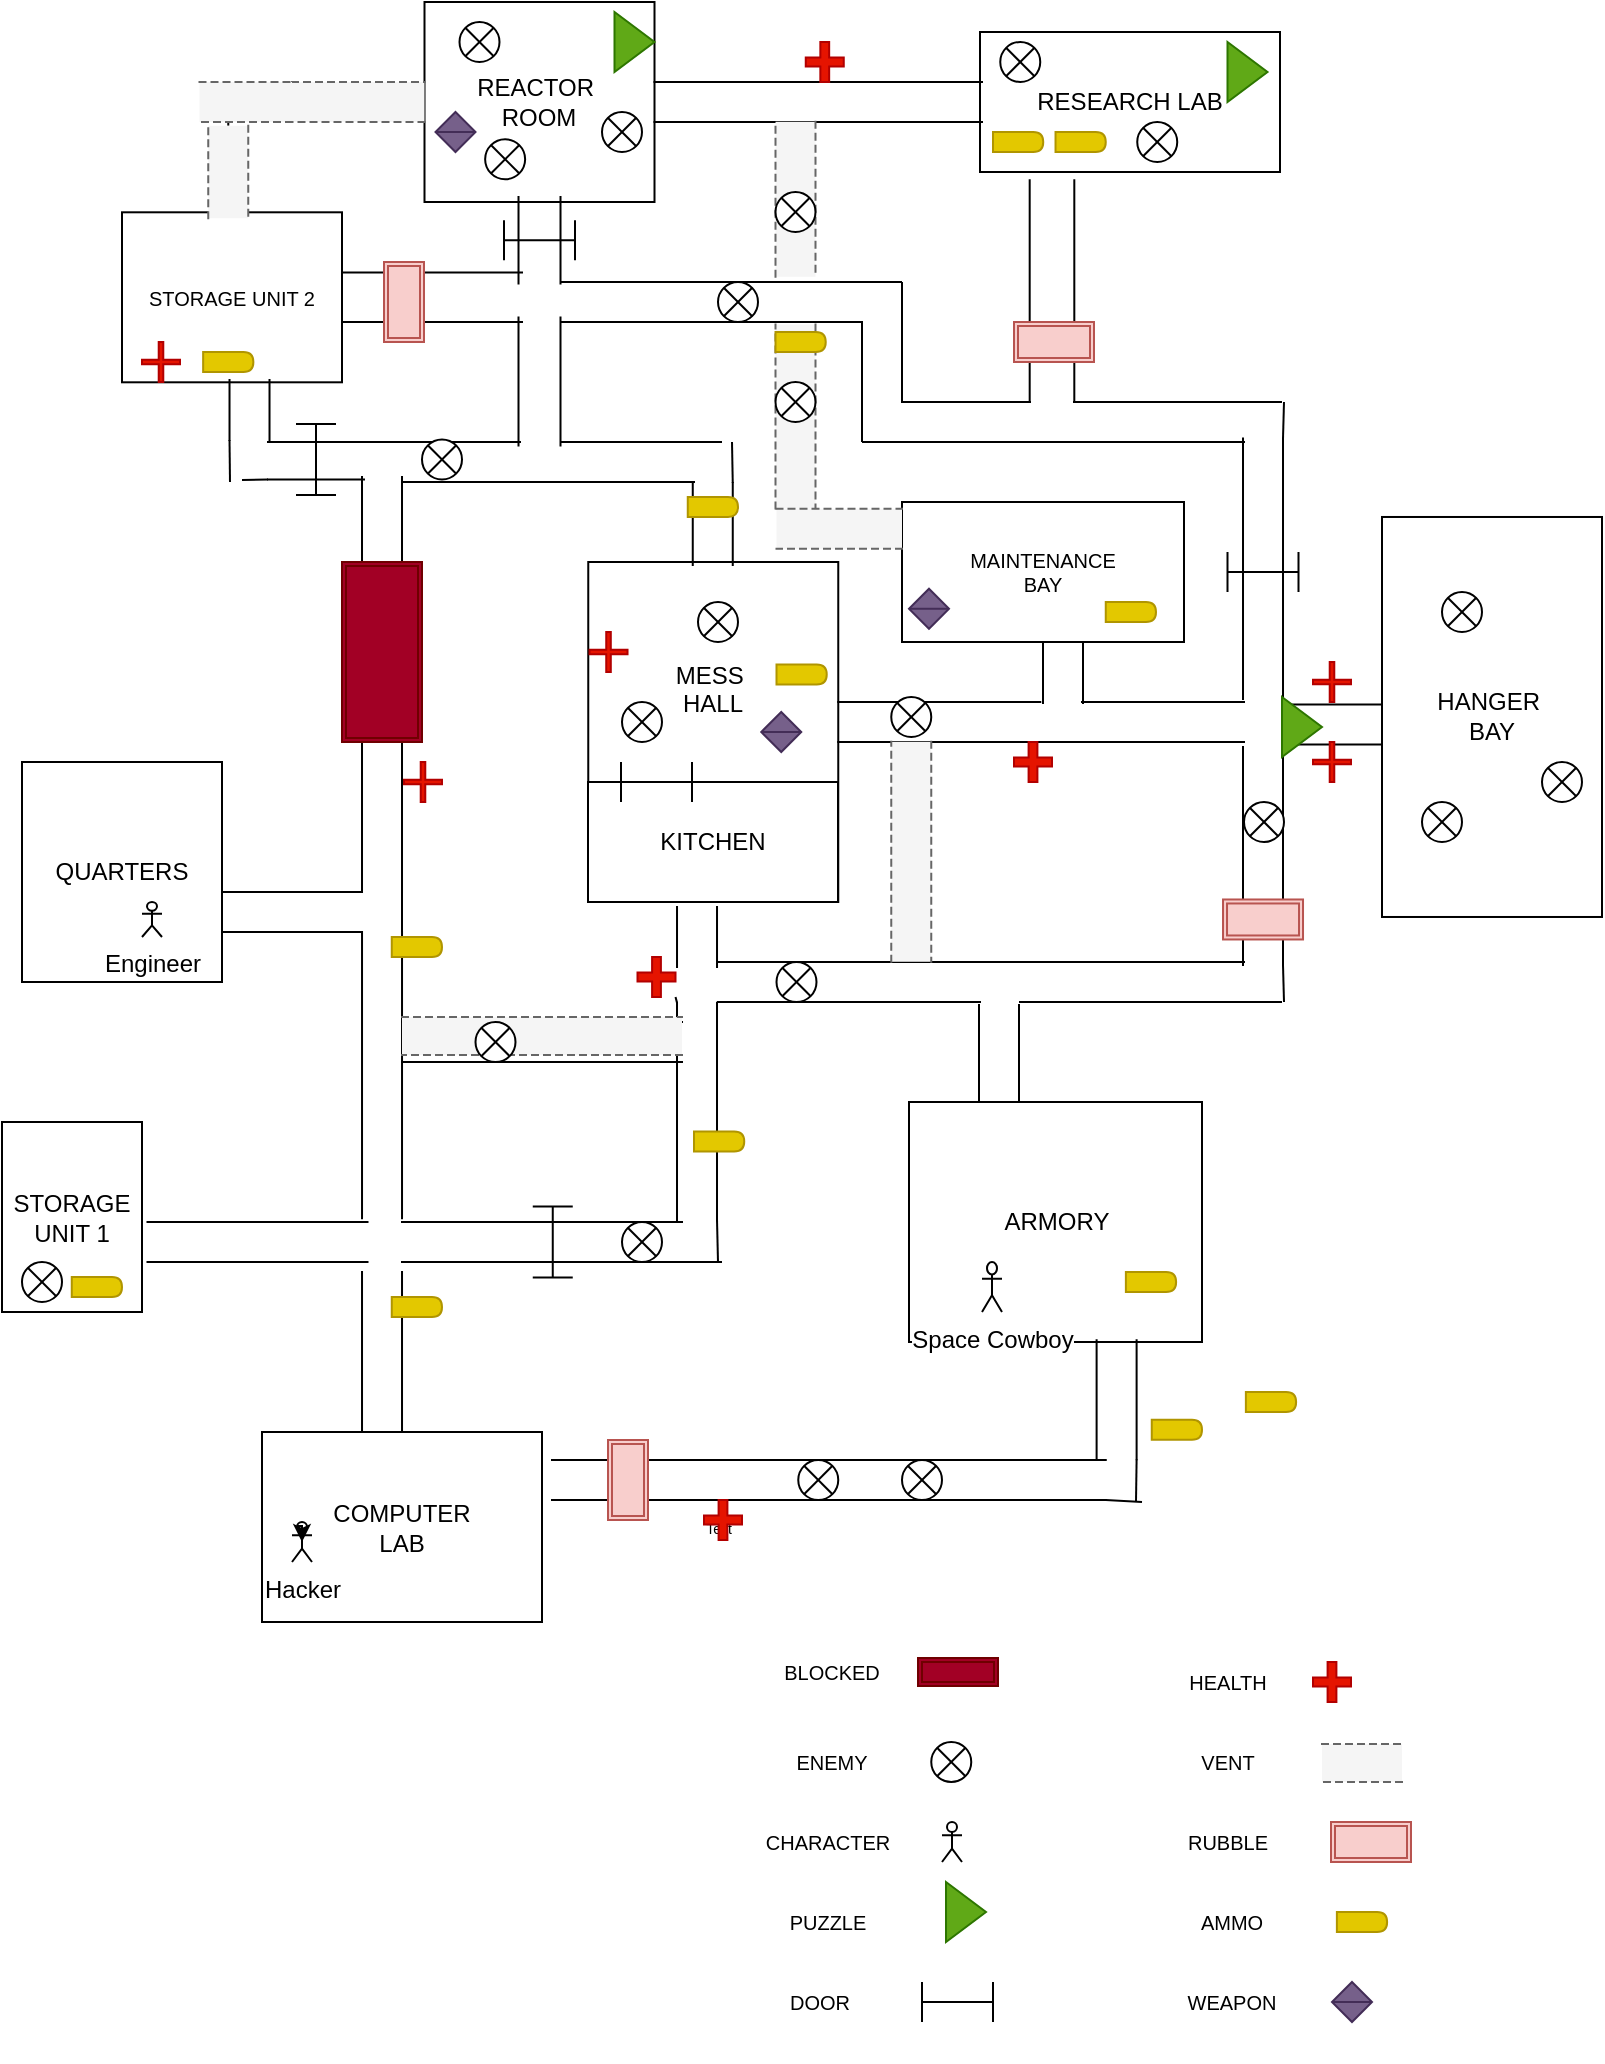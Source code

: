 <mxfile version="12.8.1" type="github"><diagram id="kqWcmLIpg9O3Aa_2K7kC" name="Page-1"><mxGraphModel dx="1038" dy="531" grid="1" gridSize="10" guides="1" tooltips="1" connect="1" arrows="1" fold="1" page="1" pageScale="1" pageWidth="850" pageHeight="1100" math="0" shadow="0"><root><mxCell id="0"/><mxCell id="1" parent="0"/><mxCell id="qN4GkYZiol-qXFJ8iX8u-165" value="" style="shape=partialRectangle;whiteSpace=wrap;html=1;left=0;right=0;fillColor=none;rotation=-180;" vertex="1" parent="1"><mxGeometry x="345" y="759" width="276.88" height="20" as="geometry"/></mxCell><mxCell id="qN4GkYZiol-qXFJ8iX8u-65" value="" style="shape=partialRectangle;whiteSpace=wrap;html=1;left=0;right=0;fillColor=none;rotation=90;" vertex="1" parent="1"><mxGeometry x="646" y="447" width="109" height="20" as="geometry"/></mxCell><mxCell id="qN4GkYZiol-qXFJ8iX8u-1" value="QUARTERS" style="rounded=0;whiteSpace=wrap;html=1;" vertex="1" parent="1"><mxGeometry x="80" y="410" width="100" height="110" as="geometry"/></mxCell><mxCell id="qN4GkYZiol-qXFJ8iX8u-5" value="STORAGE&lt;br&gt;UNIT 1" style="rounded=0;whiteSpace=wrap;html=1;" vertex="1" parent="1"><mxGeometry x="70" y="590" width="70" height="95" as="geometry"/></mxCell><mxCell id="qN4GkYZiol-qXFJ8iX8u-6" value="COMPUTER&lt;br&gt;LAB" style="rounded=0;whiteSpace=wrap;html=1;" vertex="1" parent="1"><mxGeometry x="200" y="745" width="140" height="95" as="geometry"/></mxCell><mxCell id="qN4GkYZiol-qXFJ8iX8u-11" value="" style="shape=partialRectangle;whiteSpace=wrap;html=1;left=0;right=0;fillColor=none;" vertex="1" parent="1"><mxGeometry x="180" y="475" width="70" height="20" as="geometry"/></mxCell><mxCell id="qN4GkYZiol-qXFJ8iX8u-13" value="" style="shape=partialRectangle;whiteSpace=wrap;html=1;left=0;right=0;fillColor=none;rotation=90;" vertex="1" parent="1"><mxGeometry x="345" y="490" width="70" as="geometry"/></mxCell><mxCell id="qN4GkYZiol-qXFJ8iX8u-34" value="MESS&amp;nbsp;&lt;br&gt;HALL&lt;br&gt;&lt;br&gt;&lt;br&gt;&lt;br&gt;" style="rounded=0;whiteSpace=wrap;html=1;" vertex="1" parent="1"><mxGeometry x="363.13" y="310" width="125" height="170" as="geometry"/></mxCell><mxCell id="qN4GkYZiol-qXFJ8iX8u-41" value="" style="shape=partialRectangle;whiteSpace=wrap;html=1;left=0;right=0;fillColor=none;rotation=90;" vertex="1" parent="1"><mxGeometry x="188.46" y="556.56" width="143.11" height="20" as="geometry"/></mxCell><mxCell id="qN4GkYZiol-qXFJ8iX8u-42" value="" style="shape=partialRectangle;whiteSpace=wrap;html=1;left=0;right=0;fillColor=none;rotation=90;" vertex="1" parent="1"><mxGeometry x="156.25" y="361.25" width="207.51" height="20" as="geometry"/></mxCell><mxCell id="qN4GkYZiol-qXFJ8iX8u-43" value="" style="shape=partialRectangle;whiteSpace=wrap;html=1;left=0;right=0;fillColor=none;rotation=-180;" vertex="1" parent="1"><mxGeometry x="142.75" y="640" width="110" height="20" as="geometry"/></mxCell><mxCell id="qN4GkYZiol-qXFJ8iX8u-44" value="" style="shape=partialRectangle;whiteSpace=wrap;html=1;left=0;right=0;fillColor=none;rotation=-180;" vertex="1" parent="1"><mxGeometry x="270" y="640" width="140" height="20" as="geometry"/></mxCell><mxCell id="qN4GkYZiol-qXFJ8iX8u-148" value="" style="shape=partialRectangle;whiteSpace=wrap;html=1;left=0;right=0;fillColor=none;rotation=-180;" vertex="1" parent="1"><mxGeometry x="270" y="540" width="140" height="20" as="geometry"/></mxCell><mxCell id="qN4GkYZiol-qXFJ8iX8u-45" value="" style="shape=partialRectangle;whiteSpace=wrap;html=1;left=0;right=0;fillColor=none;rotation=90;" vertex="1" parent="1"><mxGeometry x="220.01" y="695" width="80" height="20" as="geometry"/></mxCell><mxCell id="qN4GkYZiol-qXFJ8iX8u-46" value="" style="shape=partialRectangle;whiteSpace=wrap;html=1;left=0;right=0;fillColor=none;rotation=90;" vertex="1" parent="1"><mxGeometry x="363.13" y="574.69" width="108.75" height="20" as="geometry"/></mxCell><mxCell id="qN4GkYZiol-qXFJ8iX8u-47" value="" style="shape=partialRectangle;whiteSpace=wrap;html=1;left=0;right=0;fillColor=none;rotation=-180;" vertex="1" parent="1"><mxGeometry x="428" y="510" width="131" height="20" as="geometry"/></mxCell><mxCell id="qN4GkYZiol-qXFJ8iX8u-51" value="" style="shape=partialRectangle;whiteSpace=wrap;html=1;left=0;right=0;fillColor=none;rotation=-90;" vertex="1" parent="1"><mxGeometry x="540" y="550" width="57" height="20" as="geometry"/></mxCell><mxCell id="qN4GkYZiol-qXFJ8iX8u-53" value="" style="shape=partialRectangle;whiteSpace=wrap;html=1;left=0;right=0;fillColor=none;rotation=-180;" vertex="1" parent="1"><mxGeometry x="270" y="250" width="59" height="20" as="geometry"/></mxCell><mxCell id="qN4GkYZiol-qXFJ8iX8u-61" value="ARMORY" style="rounded=0;whiteSpace=wrap;html=1;" vertex="1" parent="1"><mxGeometry x="523.5" y="580" width="146.5" height="120" as="geometry"/></mxCell><mxCell id="qN4GkYZiol-qXFJ8iX8u-63" value="KITCHEN" style="rounded=0;whiteSpace=wrap;html=1;" vertex="1" parent="1"><mxGeometry x="363" y="420" width="125" height="60" as="geometry"/></mxCell><mxCell id="qN4GkYZiol-qXFJ8iX8u-64" value="" style="shape=partialRectangle;whiteSpace=wrap;html=1;left=0;right=0;rotation=90;" vertex="1" parent="1"><mxGeometry x="402.51" y="487.49" width="30" height="20" as="geometry"/></mxCell><mxCell id="qN4GkYZiol-qXFJ8iX8u-52" value="" style="shape=partialRectangle;whiteSpace=wrap;html=1;left=0;right=0;fillColor=none;rotation=-180;" vertex="1" parent="1"><mxGeometry x="579" y="510" width="112" height="20" as="geometry"/></mxCell><mxCell id="qN4GkYZiol-qXFJ8iX8u-66" value="" style="shape=partialRectangle;whiteSpace=wrap;html=1;left=0;right=0;fillColor=none;rotation=0;" vertex="1" parent="1"><mxGeometry x="610" y="380" width="81" height="20" as="geometry"/></mxCell><mxCell id="qN4GkYZiol-qXFJ8iX8u-67" value="" style="shape=partialRectangle;whiteSpace=wrap;html=1;left=0;right=0;fillColor=none;rotation=90;" vertex="1" parent="1"><mxGeometry x="585" y="355" width="31" height="20" as="geometry"/></mxCell><mxCell id="qN4GkYZiol-qXFJ8iX8u-70" value="" style="shape=partialRectangle;whiteSpace=wrap;html=1;left=0;right=0;fillColor=none;rotation=0;" vertex="1" parent="1"><mxGeometry x="488.13" y="380" width="101" height="20" as="geometry"/></mxCell><mxCell id="qN4GkYZiol-qXFJ8iX8u-71" value="" style="shape=partialRectangle;whiteSpace=wrap;html=1;left=0;right=0;fillColor=none;rotation=0;" vertex="1" parent="1"><mxGeometry x="710" y="381.25" width="50" height="20" as="geometry"/></mxCell><mxCell id="qN4GkYZiol-qXFJ8iX8u-72" value="HANGER&amp;nbsp;&lt;br&gt;BAY" style="rounded=0;whiteSpace=wrap;html=1;" vertex="1" parent="1"><mxGeometry x="760" y="287.49" width="110" height="200" as="geometry"/></mxCell><mxCell id="qN4GkYZiol-qXFJ8iX8u-74" value="" style="shape=partialRectangle;whiteSpace=wrap;html=1;left=0;right=0;fillColor=none;rotation=90;" vertex="1" parent="1"><mxGeometry x="490" y="200" width="40" height="20" as="geometry"/></mxCell><mxCell id="qN4GkYZiol-qXFJ8iX8u-75" value="" style="shape=partialRectangle;whiteSpace=wrap;html=1;left=0;right=0;fillColor=none;rotation=90;" vertex="1" parent="1"><mxGeometry x="635.38" y="303.38" width="130.25" height="20" as="geometry"/></mxCell><mxCell id="qN4GkYZiol-qXFJ8iX8u-76" value="" style="shape=partialRectangle;whiteSpace=wrap;html=1;left=0;right=0;fillColor=none;rotation=-180;" vertex="1" parent="1"><mxGeometry x="350" y="250" width="66" height="20" as="geometry"/></mxCell><mxCell id="qN4GkYZiol-qXFJ8iX8u-78" value="" style="shape=partialRectangle;whiteSpace=wrap;html=1;left=0;right=0;fillColor=none;rotation=90;" vertex="1" parent="1"><mxGeometry x="404.88" y="281" width="41" height="20" as="geometry"/></mxCell><mxCell id="qN4GkYZiol-qXFJ8iX8u-79" value="" style="shape=partialRectangle;whiteSpace=wrap;html=1;left=0;right=0;fillColor=none;rotation=90;" vertex="1" parent="1"><mxGeometry x="306.75" y="209.25" width="64" height="21" as="geometry"/></mxCell><mxCell id="qN4GkYZiol-qXFJ8iX8u-82" value="" style="shape=partialRectangle;whiteSpace=wrap;html=1;left=0;right=0;fillColor=none;rotation=0;" vertex="1" parent="1"><mxGeometry x="520" y="230" width="64" height="20" as="geometry"/></mxCell><mxCell id="qN4GkYZiol-qXFJ8iX8u-84" value="" style="shape=partialRectangle;whiteSpace=wrap;html=1;left=0;right=0;fillColor=none;rotation=0;" vertex="1" parent="1"><mxGeometry x="350" y="170" width="150" height="20" as="geometry"/></mxCell><mxCell id="qN4GkYZiol-qXFJ8iX8u-85" value="" style="shape=partialRectangle;whiteSpace=wrap;html=1;left=0;right=0;fillColor=none;rotation=0;" vertex="1" parent="1"><mxGeometry x="606" y="230" width="85" height="20" as="geometry"/></mxCell><mxCell id="qN4GkYZiol-qXFJ8iX8u-86" value="RESEARCH LAB" style="rounded=0;whiteSpace=wrap;html=1;gradientColor=none;" vertex="1" parent="1"><mxGeometry x="559" y="45" width="150" height="70" as="geometry"/></mxCell><mxCell id="qN4GkYZiol-qXFJ8iX8u-87" value="REACTOR&amp;nbsp;&lt;br&gt;ROOM" style="rounded=0;whiteSpace=wrap;html=1;gradientColor=none;" vertex="1" parent="1"><mxGeometry x="281.25" y="30" width="115" height="100" as="geometry"/></mxCell><mxCell id="qN4GkYZiol-qXFJ8iX8u-88" value="Hacker" style="shape=umlActor;verticalLabelPosition=bottom;labelBackgroundColor=#ffffff;verticalAlign=top;html=1;outlineConnect=0;gradientColor=none;" vertex="1" parent="1"><mxGeometry x="215" y="790" width="10" height="20" as="geometry"/></mxCell><mxCell id="qN4GkYZiol-qXFJ8iX8u-89" value="Space Cowboy" style="shape=umlActor;verticalLabelPosition=bottom;labelBackgroundColor=#ffffff;verticalAlign=top;html=1;outlineConnect=0;gradientColor=none;" vertex="1" parent="1"><mxGeometry x="560" y="660" width="10" height="25" as="geometry"/></mxCell><mxCell id="qN4GkYZiol-qXFJ8iX8u-90" value="Engineer" style="shape=umlActor;verticalLabelPosition=bottom;labelBackgroundColor=#ffffff;verticalAlign=top;html=1;outlineConnect=0;gradientColor=none;" vertex="1" parent="1"><mxGeometry x="140" y="480" width="10" height="17.49" as="geometry"/></mxCell><mxCell id="qN4GkYZiol-qXFJ8iX8u-93" value="&lt;font size=&quot;1&quot;&gt;STORAGE UNIT 2&lt;br&gt;&lt;/font&gt;" style="rounded=0;whiteSpace=wrap;html=1;gradientColor=none;rotation=0;" vertex="1" parent="1"><mxGeometry x="130" y="135.15" width="110" height="85" as="geometry"/></mxCell><mxCell id="qN4GkYZiol-qXFJ8iX8u-94" value="&lt;font size=&quot;1&quot;&gt;MAINTENANCE&lt;br&gt;BAY&lt;br&gt;&lt;/font&gt;" style="rounded=0;whiteSpace=wrap;html=1;gradientColor=none;fontSize=7;" vertex="1" parent="1"><mxGeometry x="520" y="280" width="141" height="70" as="geometry"/></mxCell><mxCell id="qN4GkYZiol-qXFJ8iX8u-96" value="" style="shape=partialRectangle;whiteSpace=wrap;html=1;left=0;right=0;fillColor=none;rotation=90;" vertex="1" parent="1"><mxGeometry x="317.13" y="138.63" width="43.25" height="21" as="geometry"/></mxCell><mxCell id="qN4GkYZiol-qXFJ8iX8u-97" value="" style="shape=partialRectangle;whiteSpace=wrap;html=1;left=0;right=0;fillColor=none;rotation=0;" vertex="1" parent="1"><mxGeometry x="396.25" y="70" width="163.75" height="20" as="geometry"/></mxCell><mxCell id="qN4GkYZiol-qXFJ8iX8u-98" value="" style="shape=partialRectangle;whiteSpace=wrap;html=1;left=0;right=0;fillColor=none;rotation=90;" vertex="1" parent="1"><mxGeometry x="540" y="163" width="110" height="22.31" as="geometry"/></mxCell><mxCell id="qN4GkYZiol-qXFJ8iX8u-99" value="" style="shape=partialRectangle;whiteSpace=wrap;html=1;left=0;right=0;fillColor=none;rotation=90;" vertex="1" parent="1"><mxGeometry x="178.76" y="224" width="30" height="20" as="geometry"/></mxCell><mxCell id="qN4GkYZiol-qXFJ8iX8u-100" value="" style="shape=partialRectangle;whiteSpace=wrap;html=1;left=0;right=0;fillColor=none;rotation=0;" vertex="1" parent="1"><mxGeometry x="203" y="250" width="48" height="18.76" as="geometry"/></mxCell><mxCell id="qN4GkYZiol-qXFJ8iX8u-102" value="" style="endArrow=none;html=1;fontSize=7;exitX=0;exitY=0;exitDx=0;exitDy=0;entryX=1;entryY=0;entryDx=0;entryDy=0;" edge="1" parent="1" source="qN4GkYZiol-qXFJ8iX8u-41" target="qN4GkYZiol-qXFJ8iX8u-42"><mxGeometry width="50" height="50" relative="1" as="geometry"><mxPoint x="350" y="500" as="sourcePoint"/><mxPoint x="400" y="450" as="targetPoint"/></mxGeometry></mxCell><mxCell id="qN4GkYZiol-qXFJ8iX8u-105" value="" style="endArrow=none;html=1;fontSize=7;exitX=0;exitY=0;exitDx=0;exitDy=0;" edge="1" parent="1" source="qN4GkYZiol-qXFJ8iX8u-44"><mxGeometry width="50" height="50" relative="1" as="geometry"><mxPoint x="350" y="500" as="sourcePoint"/><mxPoint x="430" y="660" as="targetPoint"/></mxGeometry></mxCell><mxCell id="qN4GkYZiol-qXFJ8iX8u-107" value="" style="endArrow=none;html=1;fontSize=7;entryX=1;entryY=0;entryDx=0;entryDy=0;" edge="1" parent="1" target="qN4GkYZiol-qXFJ8iX8u-46"><mxGeometry width="50" height="50" relative="1" as="geometry"><mxPoint x="428" y="660" as="sourcePoint"/><mxPoint x="430" y="670" as="targetPoint"/></mxGeometry></mxCell><mxCell id="qN4GkYZiol-qXFJ8iX8u-108" value="" style="endArrow=none;html=1;fontSize=7;exitX=1;exitY=1;exitDx=0;exitDy=0;entryX=0;entryY=1;entryDx=0;entryDy=0;" edge="1" parent="1" source="qN4GkYZiol-qXFJ8iX8u-245" target="qN4GkYZiol-qXFJ8iX8u-46"><mxGeometry width="50" height="50" relative="1" as="geometry"><mxPoint x="370" y="570" as="sourcePoint"/><mxPoint x="420" y="520" as="targetPoint"/></mxGeometry></mxCell><mxCell id="qN4GkYZiol-qXFJ8iX8u-109" value="" style="endArrow=none;html=1;fontSize=7;exitX=0;exitY=0;exitDx=0;exitDy=0;entryX=1;entryY=0;entryDx=0;entryDy=0;" edge="1" parent="1" source="qN4GkYZiol-qXFJ8iX8u-53" target="qN4GkYZiol-qXFJ8iX8u-76"><mxGeometry width="50" height="50" relative="1" as="geometry"><mxPoint x="370" y="410" as="sourcePoint"/><mxPoint x="420" y="360" as="targetPoint"/></mxGeometry></mxCell><mxCell id="qN4GkYZiol-qXFJ8iX8u-110" value="" style="endArrow=none;html=1;fontSize=7;exitX=1;exitY=0;exitDx=0;exitDy=0;entryX=1;entryY=1;entryDx=0;entryDy=0;" edge="1" parent="1" source="qN4GkYZiol-qXFJ8iX8u-100" target="qN4GkYZiol-qXFJ8iX8u-53"><mxGeometry width="50" height="50" relative="1" as="geometry"><mxPoint x="370" y="410" as="sourcePoint"/><mxPoint x="420" y="360" as="targetPoint"/></mxGeometry></mxCell><mxCell id="qN4GkYZiol-qXFJ8iX8u-111" value="" style="endArrow=none;html=1;fontSize=7;entryX=0;entryY=1;entryDx=0;entryDy=0;" edge="1" parent="1" target="qN4GkYZiol-qXFJ8iX8u-76"><mxGeometry width="50" height="50" relative="1" as="geometry"><mxPoint x="430" y="250" as="sourcePoint"/><mxPoint x="420" y="360" as="targetPoint"/></mxGeometry></mxCell><mxCell id="qN4GkYZiol-qXFJ8iX8u-112" value="" style="endArrow=none;html=1;fontSize=7;entryX=0;entryY=0;entryDx=0;entryDy=0;" edge="1" parent="1" target="qN4GkYZiol-qXFJ8iX8u-78"><mxGeometry width="50" height="50" relative="1" as="geometry"><mxPoint x="435" y="250" as="sourcePoint"/><mxPoint x="420" y="360" as="targetPoint"/></mxGeometry></mxCell><mxCell id="qN4GkYZiol-qXFJ8iX8u-113" value="" style="endArrow=none;html=1;fontSize=7;entryX=1;entryY=1;entryDx=0;entryDy=0;exitX=0;exitY=1;exitDx=0;exitDy=0;" edge="1" parent="1" source="qN4GkYZiol-qXFJ8iX8u-85" target="qN4GkYZiol-qXFJ8iX8u-82"><mxGeometry width="50" height="50" relative="1" as="geometry"><mxPoint x="370" y="250" as="sourcePoint"/><mxPoint x="420" y="200" as="targetPoint"/></mxGeometry></mxCell><mxCell id="qN4GkYZiol-qXFJ8iX8u-115" value="" style="endArrow=none;html=1;fontSize=7;exitX=1;exitY=1;exitDx=0;exitDy=0;entryX=0;entryY=1;entryDx=0;entryDy=0;" edge="1" parent="1" source="qN4GkYZiol-qXFJ8iX8u-52" target="qN4GkYZiol-qXFJ8iX8u-47"><mxGeometry width="50" height="50" relative="1" as="geometry"><mxPoint x="370" y="570" as="sourcePoint"/><mxPoint x="420" y="520" as="targetPoint"/></mxGeometry></mxCell><mxCell id="qN4GkYZiol-qXFJ8iX8u-116" value="" style="endArrow=none;html=1;fontSize=7;entryX=1;entryY=0;entryDx=0;entryDy=0;" edge="1" parent="1" target="qN4GkYZiol-qXFJ8iX8u-84"><mxGeometry width="50" height="50" relative="1" as="geometry"><mxPoint x="520" y="170" as="sourcePoint"/><mxPoint x="420" y="200" as="targetPoint"/></mxGeometry></mxCell><mxCell id="qN4GkYZiol-qXFJ8iX8u-117" value="" style="endArrow=none;html=1;fontSize=7;entryX=0;entryY=1;entryDx=0;entryDy=0;" edge="1" parent="1" target="qN4GkYZiol-qXFJ8iX8u-82"><mxGeometry width="50" height="50" relative="1" as="geometry"><mxPoint x="500" y="250" as="sourcePoint"/><mxPoint x="420" y="200" as="targetPoint"/></mxGeometry></mxCell><mxCell id="qN4GkYZiol-qXFJ8iX8u-118" value="" style="endArrow=none;html=1;fontSize=7;entryX=1;entryY=1;entryDx=0;entryDy=0;" edge="1" parent="1" target="qN4GkYZiol-qXFJ8iX8u-74"><mxGeometry width="50" height="50" relative="1" as="geometry"><mxPoint x="500" y="250" as="sourcePoint"/><mxPoint x="420" y="200" as="targetPoint"/></mxGeometry></mxCell><mxCell id="qN4GkYZiol-qXFJ8iX8u-119" value="" style="endArrow=none;html=1;fontSize=7;exitX=0;exitY=0;exitDx=0;exitDy=0;" edge="1" parent="1" source="qN4GkYZiol-qXFJ8iX8u-74"><mxGeometry width="50" height="50" relative="1" as="geometry"><mxPoint x="370" y="250" as="sourcePoint"/><mxPoint x="520" y="170" as="targetPoint"/></mxGeometry></mxCell><mxCell id="qN4GkYZiol-qXFJ8iX8u-120" value="" style="endArrow=none;html=1;fontSize=7;exitX=1;exitY=0;exitDx=0;exitDy=0;" edge="1" parent="1" source="qN4GkYZiol-qXFJ8iX8u-85"><mxGeometry width="50" height="50" relative="1" as="geometry"><mxPoint x="300" y="210" as="sourcePoint"/><mxPoint x="710" y="230" as="targetPoint"/></mxGeometry></mxCell><mxCell id="qN4GkYZiol-qXFJ8iX8u-121" value="" style="endArrow=none;html=1;fontSize=7;entryX=0;entryY=0;entryDx=0;entryDy=0;" edge="1" parent="1" target="qN4GkYZiol-qXFJ8iX8u-75"><mxGeometry width="50" height="50" relative="1" as="geometry"><mxPoint x="711" y="230" as="sourcePoint"/><mxPoint x="350" y="160" as="targetPoint"/></mxGeometry></mxCell><mxCell id="qN4GkYZiol-qXFJ8iX8u-122" value="" style="endArrow=none;html=1;fontSize=7;exitX=0;exitY=1;exitDx=0;exitDy=0;entryX=1;entryY=1;entryDx=0;entryDy=0;" edge="1" parent="1" source="qN4GkYZiol-qXFJ8iX8u-66" target="qN4GkYZiol-qXFJ8iX8u-70"><mxGeometry width="50" height="50" relative="1" as="geometry"><mxPoint x="300" y="440" as="sourcePoint"/><mxPoint x="350" y="390" as="targetPoint"/></mxGeometry></mxCell><mxCell id="qN4GkYZiol-qXFJ8iX8u-123" value="" style="endArrow=none;html=1;fontSize=7;exitX=0;exitY=1;exitDx=0;exitDy=0;" edge="1" parent="1" source="qN4GkYZiol-qXFJ8iX8u-100"><mxGeometry width="50" height="50" relative="1" as="geometry"><mxPoint x="300" y="440" as="sourcePoint"/><mxPoint x="190" y="269" as="targetPoint"/></mxGeometry></mxCell><mxCell id="qN4GkYZiol-qXFJ8iX8u-124" value="" style="endArrow=none;html=1;fontSize=7;exitX=1;exitY=1;exitDx=0;exitDy=0;" edge="1" parent="1" source="qN4GkYZiol-qXFJ8iX8u-99"><mxGeometry width="50" height="50" relative="1" as="geometry"><mxPoint x="300" y="440" as="sourcePoint"/><mxPoint x="184" y="270" as="targetPoint"/></mxGeometry></mxCell><mxCell id="qN4GkYZiol-qXFJ8iX8u-125" value="" style="endArrow=none;html=1;fontSize=7;exitX=1;exitY=0;exitDx=0;exitDy=0;" edge="1" parent="1" source="qN4GkYZiol-qXFJ8iX8u-65"><mxGeometry width="50" height="50" relative="1" as="geometry"><mxPoint x="300" y="440" as="sourcePoint"/><mxPoint x="711" y="530" as="targetPoint"/></mxGeometry></mxCell><mxCell id="qN4GkYZiol-qXFJ8iX8u-126" value="" style="endArrow=none;html=1;fontSize=7;entryX=0;entryY=0;entryDx=0;entryDy=0;" edge="1" parent="1" target="qN4GkYZiol-qXFJ8iX8u-52"><mxGeometry width="50" height="50" relative="1" as="geometry"><mxPoint x="710" y="530" as="sourcePoint"/><mxPoint x="350" y="390" as="targetPoint"/></mxGeometry></mxCell><mxCell id="qN4GkYZiol-qXFJ8iX8u-129" value="" style="shape=partialRectangle;whiteSpace=wrap;html=1;left=0;right=0;fillColor=#f5f5f5;fontSize=7;dashed=1;strokeColor=#666666;fontColor=#333333;" vertex="1" parent="1"><mxGeometry x="270" y="537.56" width="140" height="19" as="geometry"/></mxCell><mxCell id="qN4GkYZiol-qXFJ8iX8u-130" value="" style="shape=partialRectangle;whiteSpace=wrap;html=1;left=0;right=0;fillColor=#f5f5f5;fontSize=7;dashed=1;strokeColor=#666666;rotation=90;fontColor=#333333;" vertex="1" parent="1"><mxGeometry x="469.63" y="444.88" width="110" height="20" as="geometry"/></mxCell><mxCell id="qN4GkYZiol-qXFJ8iX8u-131" value="" style="shape=partialRectangle;whiteSpace=wrap;html=1;left=0;right=0;fillColor=#f5f5f5;fontSize=7;dashed=1;strokeColor=#666666;rotation=90;fontColor=#333333;" vertex="1" parent="1"><mxGeometry x="428" y="118.63" width="77.5" height="20" as="geometry"/></mxCell><mxCell id="qN4GkYZiol-qXFJ8iX8u-132" value="" style="shape=partialRectangle;whiteSpace=wrap;html=1;left=0;right=0;fillColor=#f5f5f5;fontSize=7;dashed=1;strokeColor=#666666;rotation=-180;fontColor=#333333;" vertex="1" parent="1"><mxGeometry x="215" y="70" width="66.25" height="20" as="geometry"/></mxCell><mxCell id="qN4GkYZiol-qXFJ8iX8u-135" value="" style="edgeStyle=orthogonalEdgeStyle;rounded=0;orthogonalLoop=1;jettySize=auto;html=1;fontSize=7;" edge="1" parent="1" source="qN4GkYZiol-qXFJ8iX8u-133" target="qN4GkYZiol-qXFJ8iX8u-134"><mxGeometry relative="1" as="geometry"/></mxCell><mxCell id="qN4GkYZiol-qXFJ8iX8u-133" value="" style="shape=partialRectangle;whiteSpace=wrap;html=1;left=0;right=0;fillColor=#f5f5f5;fontSize=7;dashed=1;strokeColor=#666666;rotation=90;fontColor=#333333;" vertex="1" parent="1"><mxGeometry x="160" y="105" width="46.25" height="20" as="geometry"/></mxCell><mxCell id="qN4GkYZiol-qXFJ8iX8u-134" value="" style="shape=partialRectangle;whiteSpace=wrap;html=1;left=0;right=0;fillColor=#f5f5f5;fontSize=7;dashed=1;strokeColor=#666666;rotation=-180;fontColor=#333333;" vertex="1" parent="1"><mxGeometry x="168.75" y="70" width="46.25" height="20" as="geometry"/></mxCell><mxCell id="qN4GkYZiol-qXFJ8iX8u-142" value="" style="shape=partialRectangle;whiteSpace=wrap;html=1;left=0;right=0;fillColor=#f5f5f5;fontSize=7;dashed=1;strokeColor=#666666;rotation=90;fontColor=#333333;" vertex="1" parent="1"><mxGeometry x="420.75" y="227.25" width="92" height="20" as="geometry"/></mxCell><mxCell id="qN4GkYZiol-qXFJ8iX8u-143" value="" style="shape=partialRectangle;whiteSpace=wrap;html=1;left=0;right=0;fillColor=#f5f5f5;fontSize=7;dashed=1;strokeColor=#666666;rotation=0;fontColor=#333333;" vertex="1" parent="1"><mxGeometry x="457.25" y="283.38" width="62.75" height="20" as="geometry"/></mxCell><mxCell id="qN4GkYZiol-qXFJ8iX8u-145" value="" style="shape=crossbar;whiteSpace=wrap;html=1;rounded=1;gradientColor=none;fontSize=7;rotation=0;" vertex="1" parent="1"><mxGeometry x="379.5" y="410" width="35.5" height="20" as="geometry"/></mxCell><mxCell id="qN4GkYZiol-qXFJ8iX8u-146" value="" style="shape=ext;double=1;rounded=0;whiteSpace=wrap;html=1;fontSize=7;fillColor=#a20025;strokeColor=#6F0000;fontColor=#ffffff;" vertex="1" parent="1"><mxGeometry x="240" y="310" width="40" height="90" as="geometry"/></mxCell><mxCell id="qN4GkYZiol-qXFJ8iX8u-147" value="" style="shape=crossbar;whiteSpace=wrap;html=1;rounded=1;gradientColor=none;fontSize=7;rotation=90;" vertex="1" parent="1"><mxGeometry x="327.63" y="640" width="35.5" height="20" as="geometry"/></mxCell><mxCell id="qN4GkYZiol-qXFJ8iX8u-150" value="" style="shape=ext;double=1;rounded=0;whiteSpace=wrap;html=1;fontSize=7;fillColor=#f8cecc;strokeColor=#b85450;rotation=-180;direction=south;" vertex="1" parent="1"><mxGeometry x="373" y="749" width="20" height="40" as="geometry"/></mxCell><mxCell id="qN4GkYZiol-qXFJ8iX8u-151" value="" style="shape=ext;double=1;rounded=0;whiteSpace=wrap;html=1;fontSize=7;fillColor=#f8cecc;strokeColor=#b85450;" vertex="1" parent="1"><mxGeometry x="576" y="190" width="40" height="20" as="geometry"/></mxCell><mxCell id="qN4GkYZiol-qXFJ8iX8u-152" value="" style="shape=crossbar;whiteSpace=wrap;html=1;rounded=1;gradientColor=none;fontSize=7;rotation=0;" vertex="1" parent="1"><mxGeometry x="321" y="139.13" width="35.5" height="20" as="geometry"/></mxCell><mxCell id="qN4GkYZiol-qXFJ8iX8u-153" value="" style="shape=ext;double=1;rounded=0;whiteSpace=wrap;html=1;fontSize=7;fillColor=#f8cecc;strokeColor=#b85450;rotation=-180;" vertex="1" parent="1"><mxGeometry x="680.51" y="478.74" width="40" height="20" as="geometry"/></mxCell><mxCell id="qN4GkYZiol-qXFJ8iX8u-155" value="" style="shape=crossbar;whiteSpace=wrap;html=1;rounded=1;gradientColor=none;fontSize=7;rotation=0;" vertex="1" parent="1"><mxGeometry x="682.75" y="305" width="35.5" height="20" as="geometry"/></mxCell><mxCell id="qN4GkYZiol-qXFJ8iX8u-161" style="edgeStyle=orthogonalEdgeStyle;rounded=0;orthogonalLoop=1;jettySize=auto;html=1;exitX=0.25;exitY=0.1;exitDx=0;exitDy=0;exitPerimeter=0;entryX=0.5;entryY=0.5;entryDx=0;entryDy=0;entryPerimeter=0;strokeColor=#000000;fontSize=7;" edge="1" parent="1" source="qN4GkYZiol-qXFJ8iX8u-88" target="qN4GkYZiol-qXFJ8iX8u-88"><mxGeometry relative="1" as="geometry"/></mxCell><mxCell id="qN4GkYZiol-qXFJ8iX8u-162" value="Text" style="text;html=1;align=center;verticalAlign=middle;resizable=0;points=[];autosize=1;fontSize=7;" vertex="1" parent="1"><mxGeometry x="413" y="789" width="30" height="10" as="geometry"/></mxCell><mxCell id="qN4GkYZiol-qXFJ8iX8u-166" value="" style="shape=partialRectangle;whiteSpace=wrap;html=1;left=0;right=0;fillColor=none;rotation=90;" vertex="1" parent="1"><mxGeometry x="597.55" y="718.82" width="59.51" height="20" as="geometry"/></mxCell><mxCell id="qN4GkYZiol-qXFJ8iX8u-168" value="" style="endArrow=none;html=1;strokeColor=#000000;fontSize=7;entryX=0;entryY=0;entryDx=0;entryDy=0;" edge="1" parent="1" target="qN4GkYZiol-qXFJ8iX8u-165"><mxGeometry width="50" height="50" relative="1" as="geometry"><mxPoint x="640" y="780" as="sourcePoint"/><mxPoint x="450" y="630" as="targetPoint"/></mxGeometry></mxCell><mxCell id="qN4GkYZiol-qXFJ8iX8u-169" value="" style="endArrow=none;html=1;strokeColor=#000000;fontSize=7;entryX=1;entryY=0;entryDx=0;entryDy=0;" edge="1" parent="1" target="qN4GkYZiol-qXFJ8iX8u-166"><mxGeometry width="50" height="50" relative="1" as="geometry"><mxPoint x="637" y="780" as="sourcePoint"/><mxPoint x="450" y="630" as="targetPoint"/></mxGeometry></mxCell><mxCell id="qN4GkYZiol-qXFJ8iX8u-170" value="" style="shape=sumEllipse;perimeter=ellipsePerimeter;whiteSpace=wrap;html=1;backgroundOutline=1;gradientColor=none;fontSize=7;" vertex="1" parent="1"><mxGeometry x="380" y="380" width="20" height="20" as="geometry"/></mxCell><mxCell id="qN4GkYZiol-qXFJ8iX8u-172" value="" style="shape=sumEllipse;perimeter=ellipsePerimeter;whiteSpace=wrap;html=1;backgroundOutline=1;gradientColor=none;fontSize=7;" vertex="1" parent="1"><mxGeometry x="456.75" y="220" width="20" height="20" as="geometry"/></mxCell><mxCell id="qN4GkYZiol-qXFJ8iX8u-173" value="" style="shape=sumEllipse;perimeter=ellipsePerimeter;whiteSpace=wrap;html=1;backgroundOutline=1;gradientColor=none;fontSize=7;" vertex="1" parent="1"><mxGeometry x="418" y="330" width="20" height="20" as="geometry"/></mxCell><mxCell id="qN4GkYZiol-qXFJ8iX8u-174" value="" style="shape=sumEllipse;perimeter=ellipsePerimeter;whiteSpace=wrap;html=1;backgroundOutline=1;gradientColor=none;fontSize=7;" vertex="1" parent="1"><mxGeometry x="280" y="248.76" width="20" height="20" as="geometry"/></mxCell><mxCell id="qN4GkYZiol-qXFJ8iX8u-175" value="" style="shape=sumEllipse;perimeter=ellipsePerimeter;whiteSpace=wrap;html=1;backgroundOutline=1;gradientColor=none;fontSize=7;" vertex="1" parent="1"><mxGeometry x="468.13" y="759" width="20" height="20" as="geometry"/></mxCell><mxCell id="qN4GkYZiol-qXFJ8iX8u-176" value="" style="shape=sumEllipse;perimeter=ellipsePerimeter;whiteSpace=wrap;html=1;backgroundOutline=1;gradientColor=none;fontSize=7;" vertex="1" parent="1"><mxGeometry x="520" y="759" width="20" height="20" as="geometry"/></mxCell><mxCell id="qN4GkYZiol-qXFJ8iX8u-177" value="" style="shape=sumEllipse;perimeter=ellipsePerimeter;whiteSpace=wrap;html=1;backgroundOutline=1;gradientColor=none;fontSize=7;" vertex="1" parent="1"><mxGeometry x="80" y="660" width="20" height="20" as="geometry"/></mxCell><mxCell id="qN4GkYZiol-qXFJ8iX8u-178" value="" style="shape=sumEllipse;perimeter=ellipsePerimeter;whiteSpace=wrap;html=1;backgroundOutline=1;gradientColor=none;fontSize=7;" vertex="1" parent="1"><mxGeometry x="790" y="325" width="20" height="20" as="geometry"/></mxCell><mxCell id="qN4GkYZiol-qXFJ8iX8u-179" value="" style="shape=sumEllipse;perimeter=ellipsePerimeter;whiteSpace=wrap;html=1;backgroundOutline=1;gradientColor=none;fontSize=7;" vertex="1" parent="1"><mxGeometry x="780" y="430" width="20" height="20" as="geometry"/></mxCell><mxCell id="qN4GkYZiol-qXFJ8iX8u-180" value="" style="shape=sumEllipse;perimeter=ellipsePerimeter;whiteSpace=wrap;html=1;backgroundOutline=1;gradientColor=none;fontSize=7;" vertex="1" parent="1"><mxGeometry x="840" y="410" width="20" height="20" as="geometry"/></mxCell><mxCell id="qN4GkYZiol-qXFJ8iX8u-186" value="" style="shape=sumEllipse;perimeter=ellipsePerimeter;whiteSpace=wrap;html=1;backgroundOutline=1;gradientColor=none;fontSize=7;" vertex="1" parent="1"><mxGeometry x="691" y="430" width="20" height="20" as="geometry"/></mxCell><mxCell id="qN4GkYZiol-qXFJ8iX8u-187" value="" style="shape=sumEllipse;perimeter=ellipsePerimeter;whiteSpace=wrap;html=1;backgroundOutline=1;gradientColor=none;fontSize=7;" vertex="1" parent="1"><mxGeometry x="380" y="640" width="20" height="20" as="geometry"/></mxCell><mxCell id="qN4GkYZiol-qXFJ8iX8u-188" value="" style="shape=sumEllipse;perimeter=ellipsePerimeter;whiteSpace=wrap;html=1;backgroundOutline=1;gradientColor=none;fontSize=7;" vertex="1" parent="1"><mxGeometry x="457.25" y="510" width="20" height="20" as="geometry"/></mxCell><mxCell id="qN4GkYZiol-qXFJ8iX8u-189" value="" style="shape=sumEllipse;perimeter=ellipsePerimeter;whiteSpace=wrap;html=1;backgroundOutline=1;gradientColor=none;fontSize=7;" vertex="1" parent="1"><mxGeometry x="514.63" y="377.49" width="20" height="20" as="geometry"/></mxCell><mxCell id="qN4GkYZiol-qXFJ8iX8u-190" value="" style="shape=sumEllipse;perimeter=ellipsePerimeter;whiteSpace=wrap;html=1;backgroundOutline=1;gradientColor=none;fontSize=7;" vertex="1" parent="1"><mxGeometry x="298.75" y="40" width="20" height="20" as="geometry"/></mxCell><mxCell id="qN4GkYZiol-qXFJ8iX8u-191" value="" style="shape=sumEllipse;perimeter=ellipsePerimeter;whiteSpace=wrap;html=1;backgroundOutline=1;gradientColor=none;fontSize=7;" vertex="1" parent="1"><mxGeometry x="311.57" y="98.63" width="20" height="20" as="geometry"/></mxCell><mxCell id="qN4GkYZiol-qXFJ8iX8u-192" value="" style="shape=sumEllipse;perimeter=ellipsePerimeter;whiteSpace=wrap;html=1;backgroundOutline=1;gradientColor=none;fontSize=7;" vertex="1" parent="1"><mxGeometry x="370" y="85" width="20" height="20" as="geometry"/></mxCell><mxCell id="qN4GkYZiol-qXFJ8iX8u-193" value="" style="shape=sumEllipse;perimeter=ellipsePerimeter;whiteSpace=wrap;html=1;backgroundOutline=1;gradientColor=none;fontSize=7;" vertex="1" parent="1"><mxGeometry x="569.13" y="50" width="20" height="20" as="geometry"/></mxCell><mxCell id="qN4GkYZiol-qXFJ8iX8u-194" value="" style="shape=sumEllipse;perimeter=ellipsePerimeter;whiteSpace=wrap;html=1;backgroundOutline=1;gradientColor=none;fontSize=7;" vertex="1" parent="1"><mxGeometry x="637.62" y="90" width="20" height="20" as="geometry"/></mxCell><mxCell id="qN4GkYZiol-qXFJ8iX8u-195" value="" style="shape=sumEllipse;perimeter=ellipsePerimeter;whiteSpace=wrap;html=1;backgroundOutline=1;gradientColor=none;fontSize=7;" vertex="1" parent="1"><mxGeometry x="456.75" y="125" width="20" height="20" as="geometry"/></mxCell><mxCell id="qN4GkYZiol-qXFJ8iX8u-197" value="" style="shape=sumEllipse;perimeter=ellipsePerimeter;whiteSpace=wrap;html=1;backgroundOutline=1;gradientColor=none;fontSize=7;" vertex="1" parent="1"><mxGeometry x="306.75" y="540" width="20" height="20" as="geometry"/></mxCell><mxCell id="qN4GkYZiol-qXFJ8iX8u-198" value="" style="shape=crossbar;whiteSpace=wrap;html=1;rounded=1;gradientColor=none;fontSize=7;rotation=90;" vertex="1" parent="1"><mxGeometry x="209.25" y="248.76" width="35.5" height="20" as="geometry"/></mxCell><mxCell id="qN4GkYZiol-qXFJ8iX8u-201" value="" style="shape=sumEllipse;perimeter=ellipsePerimeter;whiteSpace=wrap;html=1;backgroundOutline=1;gradientColor=none;fontSize=7;" vertex="1" parent="1"><mxGeometry x="428" y="170" width="20" height="20" as="geometry"/></mxCell><mxCell id="qN4GkYZiol-qXFJ8iX8u-202" value="" style="shape=partialRectangle;whiteSpace=wrap;html=1;left=0;right=0;fillColor=none;rotation=0;" vertex="1" parent="1"><mxGeometry x="240" y="165.31" width="90" height="24.69" as="geometry"/></mxCell><mxCell id="qN4GkYZiol-qXFJ8iX8u-203" value="" style="shape=ext;double=1;rounded=0;whiteSpace=wrap;html=1;fontSize=7;fillColor=#f8cecc;strokeColor=#b85450;rotation=90;" vertex="1" parent="1"><mxGeometry x="251" y="170" width="40" height="20" as="geometry"/></mxCell><mxCell id="qN4GkYZiol-qXFJ8iX8u-205" value="" style="shape=cross;whiteSpace=wrap;html=1;fontSize=7;fillColor=#e51400;strokeColor=#B20000;fontColor=#ffffff;size=0.12;" vertex="1" parent="1"><mxGeometry x="271" y="410" width="19" height="20" as="geometry"/></mxCell><mxCell id="qN4GkYZiol-qXFJ8iX8u-207" value="" style="shape=cross;whiteSpace=wrap;html=1;fontSize=7;fillColor=#e51400;strokeColor=#B20000;fontColor=#ffffff;size=0.12;" vertex="1" parent="1"><mxGeometry x="363.76" y="345" width="19" height="20" as="geometry"/></mxCell><mxCell id="qN4GkYZiol-qXFJ8iX8u-210" value="" style="shape=cross;whiteSpace=wrap;html=1;fontSize=7;fillColor=#e51400;strokeColor=#B20000;fontColor=#ffffff;size=0.12;" vertex="1" parent="1"><mxGeometry x="140" y="200" width="19" height="20" as="geometry"/></mxCell><mxCell id="qN4GkYZiol-qXFJ8iX8u-211" value="" style="shape=cross;whiteSpace=wrap;html=1;fontSize=7;fillColor=#e51400;strokeColor=#B20000;fontColor=#ffffff;size=0.12;" vertex="1" parent="1"><mxGeometry x="725.5" y="360" width="19" height="20" as="geometry"/></mxCell><mxCell id="qN4GkYZiol-qXFJ8iX8u-214" value="&lt;span style=&quot;color: rgba(0 , 0 , 0 , 0) ; font-family: monospace ; font-size: 0px&quot;&gt;%3CmxGraphModel%3E%3Croot%3E%3CmxCell%20id%3D%220%22%2F%3E%3CmxCell%20id%3D%221%22%20parent%3D%220%22%2F%3E%3CmxCell%20id%3D%222%22%20value%3D%22%22%20style%3D%22shape%3Dcross%3BwhiteSpace%3Dwrap%3Bhtml%3D1%3BfontSize%3D7%3BfillColor%3D%23e51400%3BstrokeColor%3D%23B20000%3BfontColor%3D%23ffffff%3Bsize%3D0.12%3B%22%20vertex%3D%221%22%20parent%3D%221%22%3E%3CmxGeometry%20x%3D%22725.5%22%20y%3D%22360%22%20width%3D%2219%22%20height%3D%2220%22%20as%3D%22geometry%22%2F%3E%3C%2FmxCell%3E%3C%2Froot%3E%3C%2FmxGraphModel%3E&lt;/span&gt;" style="text;html=1;align=center;verticalAlign=middle;resizable=0;points=[];autosize=1;fontSize=7;" vertex="1" parent="1"><mxGeometry x="767" y="655" width="20" height="20" as="geometry"/></mxCell><mxCell id="qN4GkYZiol-qXFJ8iX8u-216" value="" style="shape=cross;whiteSpace=wrap;html=1;fontSize=7;fillColor=#e51400;strokeColor=#B20000;fontColor=#ffffff;size=0.12;" vertex="1" parent="1"><mxGeometry x="725.5" y="400" width="19" height="20" as="geometry"/></mxCell><mxCell id="qN4GkYZiol-qXFJ8iX8u-217" value="&lt;font size=&quot;1&quot;&gt;HEALTH&lt;/font&gt;" style="text;html=1;strokeColor=none;fillColor=none;align=center;verticalAlign=middle;whiteSpace=wrap;rounded=0;fontSize=7;" vertex="1" parent="1"><mxGeometry x="637.62" y="840" width="90" height="60" as="geometry"/></mxCell><mxCell id="qN4GkYZiol-qXFJ8iX8u-218" value="&lt;font size=&quot;1&quot;&gt;AMMO&lt;/font&gt;" style="text;html=1;strokeColor=none;fillColor=none;align=center;verticalAlign=middle;whiteSpace=wrap;rounded=0;fontSize=7;" vertex="1" parent="1"><mxGeometry x="640" y="960" width="90" height="60" as="geometry"/></mxCell><mxCell id="qN4GkYZiol-qXFJ8iX8u-220" value="&lt;font size=&quot;1&quot;&gt;VENT&lt;/font&gt;" style="text;html=1;strokeColor=none;fillColor=none;align=center;verticalAlign=middle;whiteSpace=wrap;rounded=0;fontSize=7;" vertex="1" parent="1"><mxGeometry x="637.62" y="880" width="90" height="60" as="geometry"/></mxCell><mxCell id="qN4GkYZiol-qXFJ8iX8u-221" value="&lt;font size=&quot;1&quot;&gt;RUBBLE&lt;/font&gt;" style="text;html=1;strokeColor=none;fillColor=none;align=center;verticalAlign=middle;whiteSpace=wrap;rounded=0;fontSize=7;" vertex="1" parent="1"><mxGeometry x="637.62" y="920" width="90" height="60" as="geometry"/></mxCell><mxCell id="qN4GkYZiol-qXFJ8iX8u-222" value="&lt;font size=&quot;1&quot;&gt;DOOR&lt;/font&gt;" style="text;html=1;strokeColor=none;fillColor=none;align=center;verticalAlign=middle;whiteSpace=wrap;rounded=0;fontSize=7;" vertex="1" parent="1"><mxGeometry x="433.5" y="1000" width="90" height="60" as="geometry"/></mxCell><mxCell id="qN4GkYZiol-qXFJ8iX8u-223" value="&lt;font size=&quot;1&quot;&gt;PUZZLE&lt;/font&gt;" style="text;html=1;strokeColor=none;fillColor=none;align=center;verticalAlign=middle;whiteSpace=wrap;rounded=0;fontSize=7;" vertex="1" parent="1"><mxGeometry x="438" y="960" width="90" height="60" as="geometry"/></mxCell><mxCell id="qN4GkYZiol-qXFJ8iX8u-224" value="&lt;font size=&quot;1&quot;&gt;CHARACTER&lt;/font&gt;" style="text;html=1;strokeColor=none;fillColor=none;align=center;verticalAlign=middle;whiteSpace=wrap;rounded=0;fontSize=7;" vertex="1" parent="1"><mxGeometry x="438" y="920" width="90" height="60" as="geometry"/></mxCell><mxCell id="qN4GkYZiol-qXFJ8iX8u-226" value="&lt;font size=&quot;1&quot;&gt;ENEMY&lt;/font&gt;" style="text;html=1;strokeColor=none;fillColor=none;align=center;verticalAlign=middle;whiteSpace=wrap;rounded=0;fontSize=7;" vertex="1" parent="1"><mxGeometry x="440" y="880" width="90" height="60" as="geometry"/></mxCell><mxCell id="qN4GkYZiol-qXFJ8iX8u-227" value="&lt;font size=&quot;1&quot;&gt;BLOCKED&lt;/font&gt;" style="text;html=1;strokeColor=none;fillColor=none;align=center;verticalAlign=middle;whiteSpace=wrap;rounded=0;fontSize=7;" vertex="1" parent="1"><mxGeometry x="440" y="840" width="90" height="50" as="geometry"/></mxCell><mxCell id="qN4GkYZiol-qXFJ8iX8u-228" value="" style="triangle;whiteSpace=wrap;html=1;fontSize=7;fillColor=#60a917;strokeColor=#2D7600;fontColor=#ffffff;" vertex="1" parent="1"><mxGeometry x="376.25" y="35" width="20" height="30" as="geometry"/></mxCell><mxCell id="qN4GkYZiol-qXFJ8iX8u-229" value="" style="triangle;whiteSpace=wrap;html=1;fontSize=7;fillColor=#60a917;strokeColor=#2D7600;fontColor=#ffffff;" vertex="1" parent="1"><mxGeometry x="710" y="377.49" width="20" height="30" as="geometry"/></mxCell><mxCell id="qN4GkYZiol-qXFJ8iX8u-230" value="" style="triangle;whiteSpace=wrap;html=1;fontSize=7;fillColor=#60a917;strokeColor=#2D7600;fontColor=#ffffff;" vertex="1" parent="1"><mxGeometry x="542" y="970.0" width="20" height="30" as="geometry"/></mxCell><mxCell id="qN4GkYZiol-qXFJ8iX8u-236" value="" style="shape=ext;double=1;rounded=0;whiteSpace=wrap;html=1;fontSize=7;fillColor=#f8cecc;strokeColor=#b85450;rotation=90;direction=south;" vertex="1" parent="1"><mxGeometry x="744.5" y="930" width="20" height="40" as="geometry"/></mxCell><mxCell id="qN4GkYZiol-qXFJ8iX8u-237" value="" style="shape=partialRectangle;whiteSpace=wrap;html=1;left=0;right=0;fillColor=#f5f5f5;fontSize=7;dashed=1;strokeColor=#666666;fontColor=#333333;" vertex="1" parent="1"><mxGeometry x="730" y="901" width="40" height="19" as="geometry"/></mxCell><mxCell id="qN4GkYZiol-qXFJ8iX8u-238" value="" style="shape=sumEllipse;perimeter=ellipsePerimeter;whiteSpace=wrap;html=1;backgroundOutline=1;gradientColor=none;fontSize=7;" vertex="1" parent="1"><mxGeometry x="534.63" y="900" width="20" height="20" as="geometry"/></mxCell><mxCell id="qN4GkYZiol-qXFJ8iX8u-239" value="" style="shape=ext;double=1;rounded=0;whiteSpace=wrap;html=1;fontSize=7;fillColor=#a20025;strokeColor=#6F0000;fontColor=#ffffff;" vertex="1" parent="1"><mxGeometry x="528" y="858" width="40" height="14" as="geometry"/></mxCell><mxCell id="qN4GkYZiol-qXFJ8iX8u-240" value="" style="shape=umlActor;verticalLabelPosition=bottom;labelBackgroundColor=#ffffff;verticalAlign=top;html=1;outlineConnect=0;gradientColor=none;" vertex="1" parent="1"><mxGeometry x="540" y="940" width="10" height="20" as="geometry"/></mxCell><mxCell id="qN4GkYZiol-qXFJ8iX8u-241" value="" style="shape=crossbar;whiteSpace=wrap;html=1;rounded=1;gradientColor=none;fontSize=7;rotation=0;" vertex="1" parent="1"><mxGeometry x="530" y="1020" width="35.5" height="20" as="geometry"/></mxCell><mxCell id="qN4GkYZiol-qXFJ8iX8u-242" value="" style="shape=cross;whiteSpace=wrap;html=1;fontSize=7;fillColor=#e51400;strokeColor=#B20000;fontColor=#ffffff;size=0.232;" vertex="1" parent="1"><mxGeometry x="725.5" y="860" width="19" height="20" as="geometry"/></mxCell><mxCell id="qN4GkYZiol-qXFJ8iX8u-243" value="" style="shape=cross;whiteSpace=wrap;html=1;fontSize=7;fillColor=#e51400;strokeColor=#B20000;fontColor=#ffffff;size=0.232;" vertex="1" parent="1"><mxGeometry x="421" y="779" width="19" height="20" as="geometry"/></mxCell><mxCell id="qN4GkYZiol-qXFJ8iX8u-245" value="" style="shape=cross;whiteSpace=wrap;html=1;fontSize=7;fillColor=#e51400;strokeColor=#B20000;fontColor=#ffffff;size=0.232;" vertex="1" parent="1"><mxGeometry x="387.75" y="507.49" width="19" height="20" as="geometry"/></mxCell><mxCell id="qN4GkYZiol-qXFJ8iX8u-247" value="" style="shape=cross;whiteSpace=wrap;html=1;fontSize=7;fillColor=#e51400;strokeColor=#B20000;fontColor=#ffffff;size=0.232;" vertex="1" parent="1"><mxGeometry x="576" y="400" width="19" height="20" as="geometry"/></mxCell><mxCell id="qN4GkYZiol-qXFJ8iX8u-249" value="" style="shape=cross;whiteSpace=wrap;html=1;fontSize=7;fillColor=#e51400;strokeColor=#B20000;fontColor=#ffffff;size=0.232;" vertex="1" parent="1"><mxGeometry x="471.88" y="50" width="19" height="20" as="geometry"/></mxCell><mxCell id="qN4GkYZiol-qXFJ8iX8u-250" value="&lt;font size=&quot;1&quot;&gt;WEAPON&lt;/font&gt;" style="text;html=1;strokeColor=none;fillColor=none;align=center;verticalAlign=middle;whiteSpace=wrap;rounded=0;fontSize=7;" vertex="1" parent="1"><mxGeometry x="640" y="1000" width="90" height="60" as="geometry"/></mxCell><mxCell id="qN4GkYZiol-qXFJ8iX8u-252" value="" style="shape=delay;whiteSpace=wrap;html=1;fontSize=7;fillColor=#e3c800;strokeColor=#B09500;fontColor=#ffffff;" vertex="1" parent="1"><mxGeometry x="737.44" y="985" width="25.12" height="10" as="geometry"/></mxCell><mxCell id="qN4GkYZiol-qXFJ8iX8u-253" value="" style="shape=delay;whiteSpace=wrap;html=1;fontSize=7;fillColor=#e3c800;strokeColor=#B09500;fontColor=#ffffff;" vertex="1" parent="1"><mxGeometry x="644.88" y="738.82" width="25.12" height="10" as="geometry"/></mxCell><mxCell id="qN4GkYZiol-qXFJ8iX8u-254" value="" style="shape=delay;whiteSpace=wrap;html=1;fontSize=7;fillColor=#e3c800;strokeColor=#B09500;fontColor=#ffffff;" vertex="1" parent="1"><mxGeometry x="416.0" y="594.69" width="25.12" height="10" as="geometry"/></mxCell><mxCell id="qN4GkYZiol-qXFJ8iX8u-255" value="" style="shape=delay;whiteSpace=wrap;html=1;fontSize=7;fillColor=#e3c800;strokeColor=#B09500;fontColor=#ffffff;" vertex="1" parent="1"><mxGeometry x="457.25" y="361.25" width="25.12" height="10" as="geometry"/></mxCell><mxCell id="qN4GkYZiol-qXFJ8iX8u-256" value="" style="shape=delay;whiteSpace=wrap;html=1;fontSize=7;fillColor=#e3c800;strokeColor=#B09500;fontColor=#ffffff;" vertex="1" parent="1"><mxGeometry x="264.88" y="497.49" width="25.12" height="10" as="geometry"/></mxCell><mxCell id="qN4GkYZiol-qXFJ8iX8u-257" value="" style="shape=delay;whiteSpace=wrap;html=1;fontSize=7;fillColor=#e3c800;strokeColor=#B09500;fontColor=#ffffff;" vertex="1" parent="1"><mxGeometry x="104.88" y="667.5" width="25.12" height="10" as="geometry"/></mxCell><mxCell id="qN4GkYZiol-qXFJ8iX8u-258" value="" style="shape=delay;whiteSpace=wrap;html=1;fontSize=7;fillColor=#e3c800;strokeColor=#B09500;fontColor=#ffffff;" vertex="1" parent="1"><mxGeometry x="264.88" y="677.5" width="25.12" height="10" as="geometry"/></mxCell><mxCell id="qN4GkYZiol-qXFJ8iX8u-259" value="" style="shape=delay;whiteSpace=wrap;html=1;fontSize=7;fillColor=#e3c800;strokeColor=#B09500;fontColor=#ffffff;" vertex="1" parent="1"><mxGeometry x="621.88" y="330.0" width="25.12" height="10" as="geometry"/></mxCell><mxCell id="qN4GkYZiol-qXFJ8iX8u-260" value="" style="shape=delay;whiteSpace=wrap;html=1;fontSize=7;fillColor=#e3c800;strokeColor=#B09500;fontColor=#ffffff;" vertex="1" parent="1"><mxGeometry x="631.94" y="665" width="25.12" height="10" as="geometry"/></mxCell><mxCell id="qN4GkYZiol-qXFJ8iX8u-261" value="" style="shape=delay;whiteSpace=wrap;html=1;fontSize=7;fillColor=#e3c800;strokeColor=#B09500;fontColor=#ffffff;" vertex="1" parent="1"><mxGeometry x="456.75" y="195" width="25.12" height="10" as="geometry"/></mxCell><mxCell id="qN4GkYZiol-qXFJ8iX8u-262" value="" style="shape=delay;whiteSpace=wrap;html=1;fontSize=7;fillColor=#e3c800;strokeColor=#B09500;fontColor=#ffffff;" vertex="1" parent="1"><mxGeometry x="412.88" y="277.49" width="25.12" height="10" as="geometry"/></mxCell><mxCell id="qN4GkYZiol-qXFJ8iX8u-263" value="" style="shape=delay;whiteSpace=wrap;html=1;fontSize=7;fillColor=#e3c800;strokeColor=#B09500;fontColor=#ffffff;" vertex="1" parent="1"><mxGeometry x="170.57" y="205" width="25.12" height="10" as="geometry"/></mxCell><mxCell id="qN4GkYZiol-qXFJ8iX8u-264" value="" style="shape=delay;whiteSpace=wrap;html=1;fontSize=7;fillColor=#e3c800;strokeColor=#B09500;fontColor=#ffffff;" vertex="1" parent="1"><mxGeometry x="596.76" y="95" width="25.12" height="10" as="geometry"/></mxCell><mxCell id="qN4GkYZiol-qXFJ8iX8u-265" value="" style="shape=delay;whiteSpace=wrap;html=1;fontSize=7;fillColor=#e3c800;strokeColor=#B09500;fontColor=#ffffff;" vertex="1" parent="1"><mxGeometry x="565.5" y="95.0" width="25.12" height="10" as="geometry"/></mxCell><mxCell id="qN4GkYZiol-qXFJ8iX8u-266" value="" style="shape=delay;whiteSpace=wrap;html=1;fontSize=7;fillColor=#e3c800;strokeColor=#B09500;fontColor=#ffffff;" vertex="1" parent="1"><mxGeometry x="691.94" y="725" width="25.12" height="10" as="geometry"/></mxCell><mxCell id="qN4GkYZiol-qXFJ8iX8u-272" value="" style="shape=sortShape;perimeter=rhombusPerimeter;whiteSpace=wrap;html=1;fontSize=7;fillColor=#76608a;strokeColor=#432D57;fontColor=#ffffff;" vertex="1" parent="1"><mxGeometry x="735" y="1020" width="20" height="20" as="geometry"/></mxCell><mxCell id="qN4GkYZiol-qXFJ8iX8u-273" value="" style="shape=sortShape;perimeter=rhombusPerimeter;whiteSpace=wrap;html=1;fontSize=7;fillColor=#76608a;strokeColor=#432D57;fontColor=#ffffff;" vertex="1" parent="1"><mxGeometry x="449.63" y="385" width="20" height="20" as="geometry"/></mxCell><mxCell id="qN4GkYZiol-qXFJ8iX8u-274" value="" style="shape=sortShape;perimeter=rhombusPerimeter;whiteSpace=wrap;html=1;fontSize=7;fillColor=#76608a;strokeColor=#432D57;fontColor=#ffffff;" vertex="1" parent="1"><mxGeometry x="286.75" y="85" width="20" height="20" as="geometry"/></mxCell><mxCell id="qN4GkYZiol-qXFJ8iX8u-275" value="" style="triangle;whiteSpace=wrap;html=1;fontSize=7;fillColor=#60a917;strokeColor=#2D7600;fontColor=#ffffff;" vertex="1" parent="1"><mxGeometry x="682.75" y="50" width="20" height="30" as="geometry"/></mxCell><mxCell id="qN4GkYZiol-qXFJ8iX8u-276" value="" style="shape=sortShape;perimeter=rhombusPerimeter;whiteSpace=wrap;html=1;fontSize=7;fillColor=#76608a;strokeColor=#432D57;fontColor=#ffffff;" vertex="1" parent="1"><mxGeometry x="523.5" y="323.38" width="20" height="20" as="geometry"/></mxCell></root></mxGraphModel></diagram></mxfile>